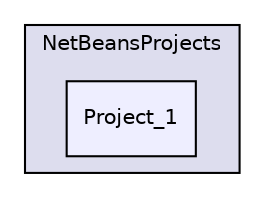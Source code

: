 digraph "C:/Users/Kevin Vo/Documents/NetBeansProjects/Project_1" {
  compound=true
  node [ fontsize="10", fontname="Helvetica"];
  edge [ labelfontsize="10", labelfontname="Helvetica"];
  subgraph clusterdir_76498e43d3722c6ebc0e1265f616ab07 {
    graph [ bgcolor="#ddddee", pencolor="black", label="NetBeansProjects" fontname="Helvetica", fontsize="10", URL="dir_76498e43d3722c6ebc0e1265f616ab07.html"]
  dir_153064ef7e4bfd9c5987c2443a3576ce [shape=box, label="Project_1", style="filled", fillcolor="#eeeeff", pencolor="black", URL="dir_153064ef7e4bfd9c5987c2443a3576ce.html"];
  }
}
